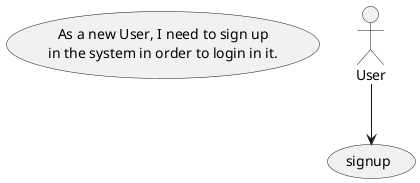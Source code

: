 @startuml
top to bottom direction
usecase UC1 as "
    As a new User, I need to sign up
    in the system in order to login in it.
"
actor User
User --> (signup)
@enduml
